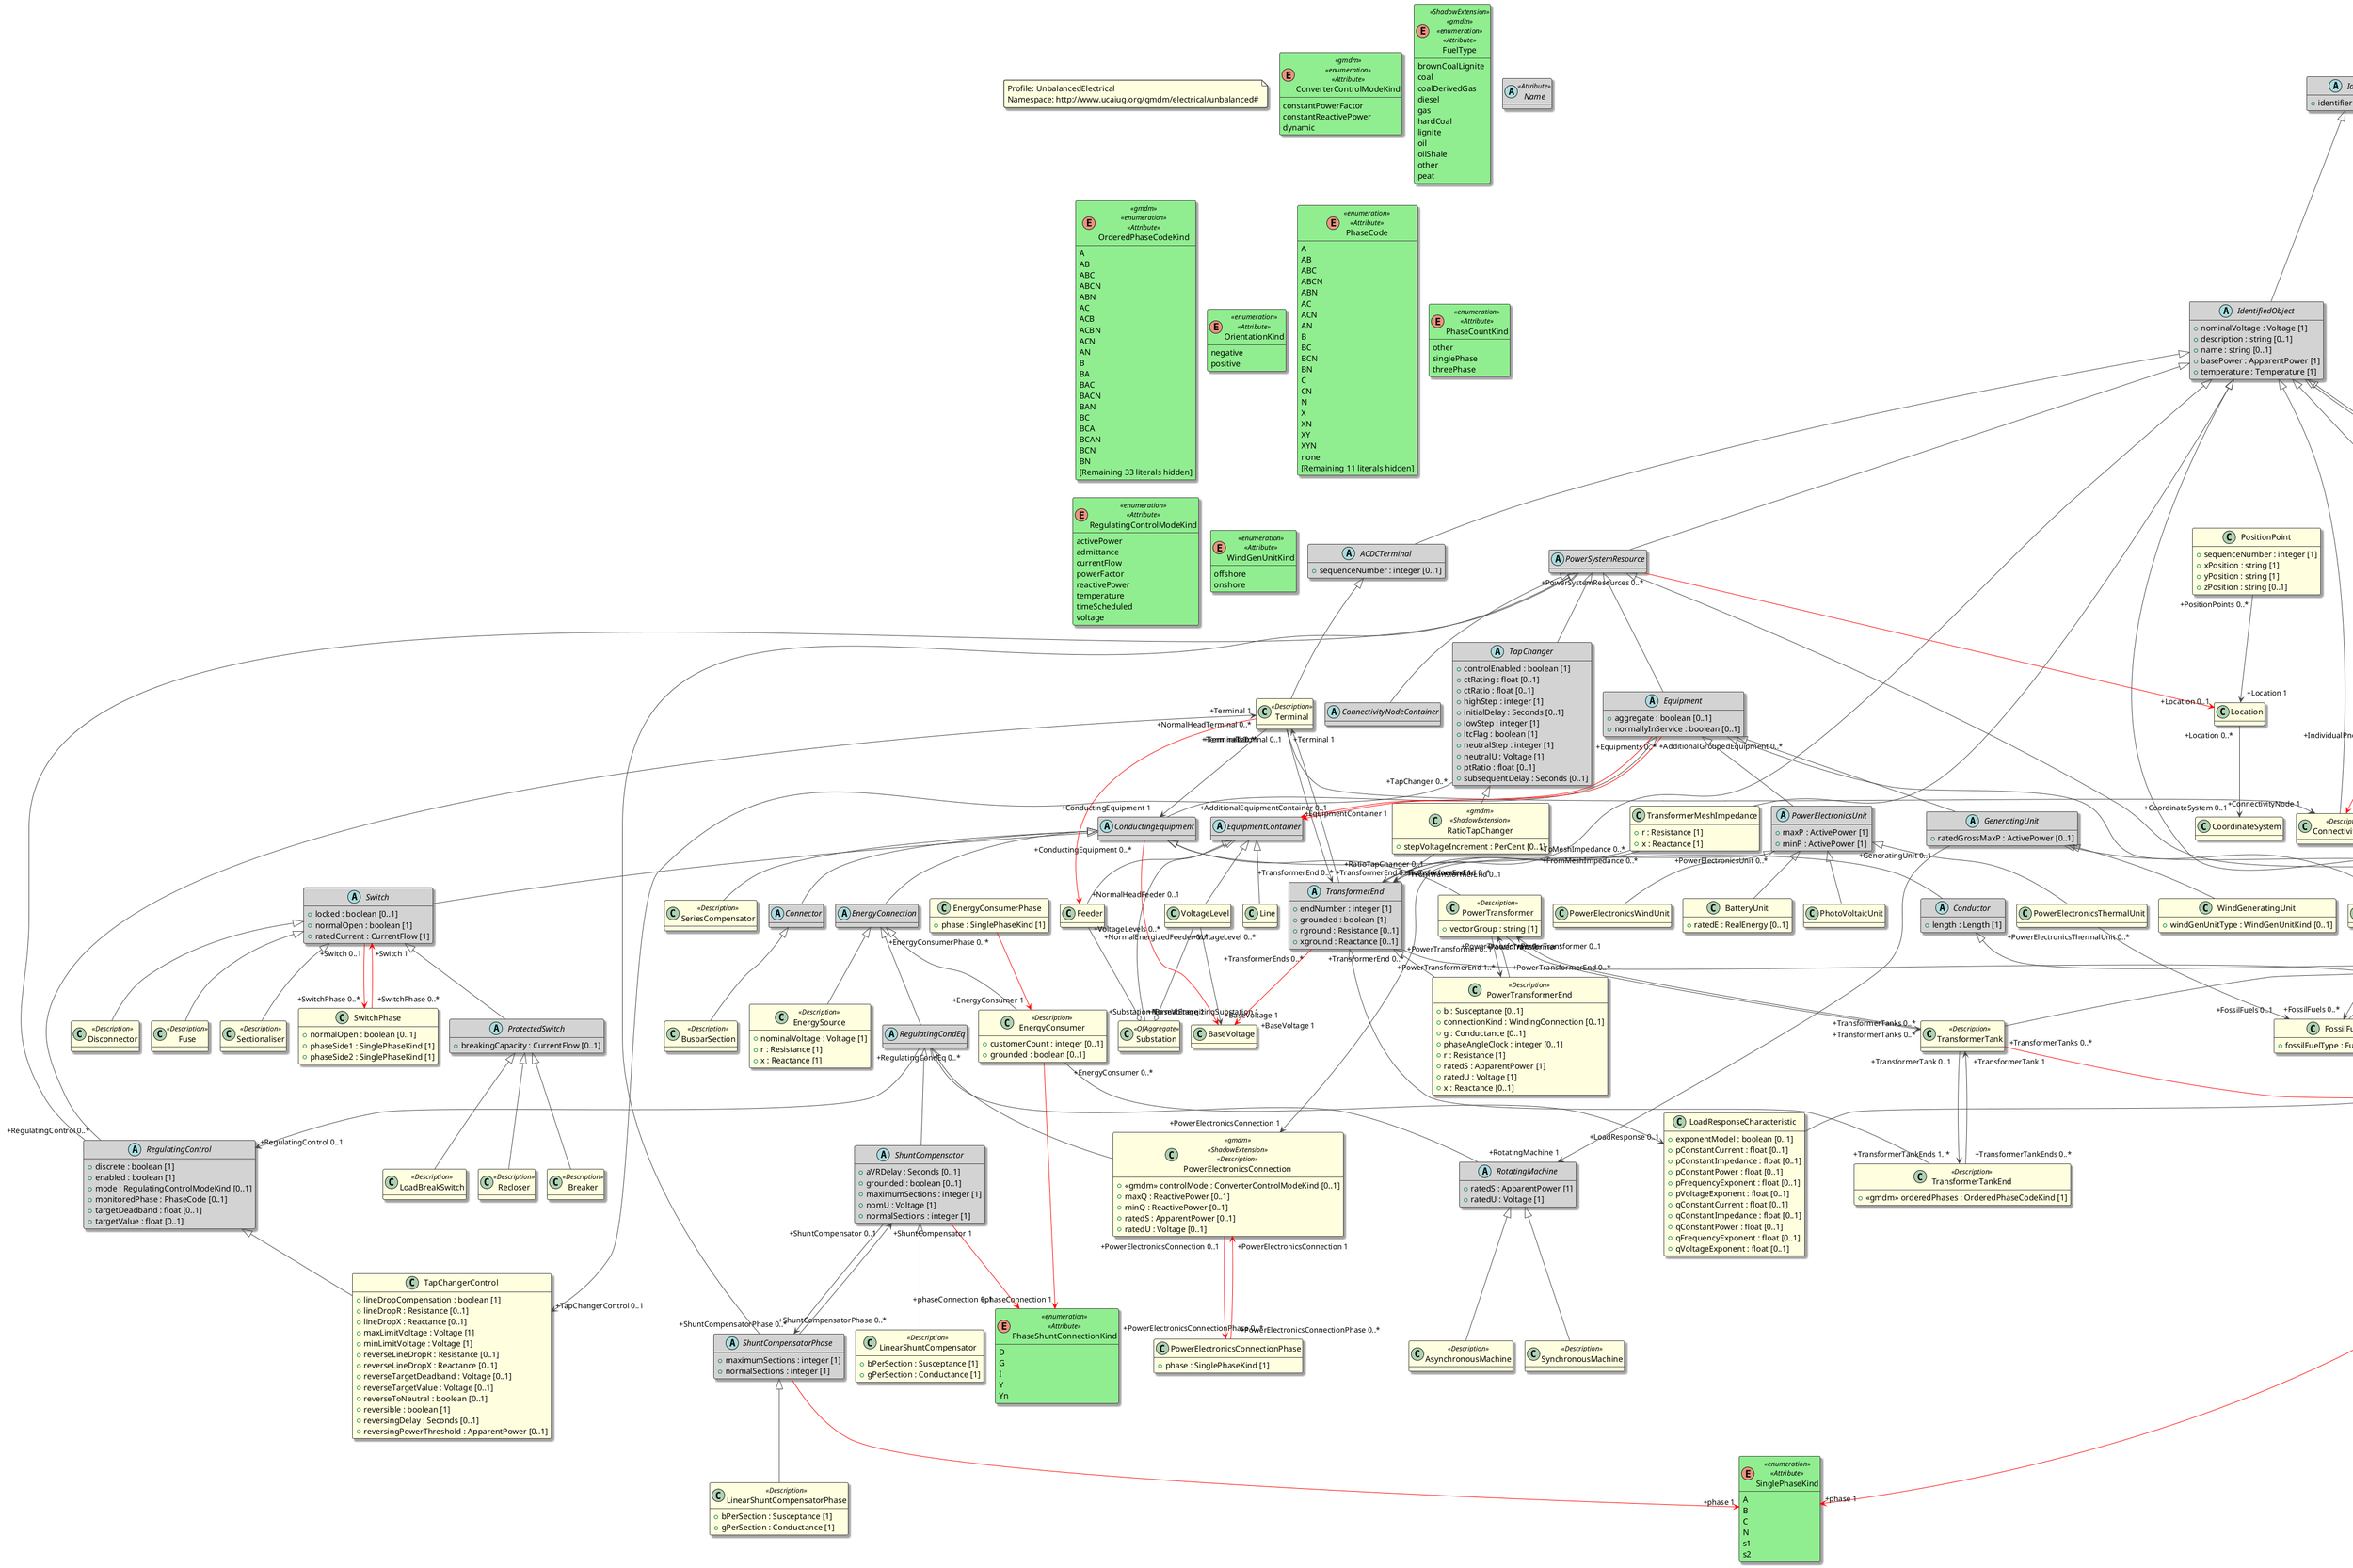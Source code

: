 @startuml
top to bottom direction
hide empty methods

' Here we adjust the horizontal spacing for better spatial rendering (the PlantUML default is ~20)
skinparam nodesep 20
' Here we adjust the vertical spacing for better spatial rendering (the PlantUML default is ~30)
skinparam ranksep 30

skinparam BackgroundColor #FFFFFF
skinparam shadowing false
skinparam RoundCorner 5
skinparam BorderColor #454645
skinparam ArrowColor #454645
skinparam FontColor #000000

skinparam class {
  ' Concrete classes style definition
  BackgroundColor #FFFFE0
  FontColor #000000
  AttributeFontColor #000000
  StereotypeFontColor #000000
  HeaderFontColor #000000
  BorderColor #454645
  BorderThickness 1
  
  ' Abstract classes style definition
  BackgroundColor<<abstract>> #D3D3D3
  FontColor<<abstract>> #000000
  AttributeFontColor<<abstract>> #000000
  StereotypeFontColor<<abstract>> #000000
  HeaderFontColor<<abstract>> #000000
  BorderColor<<abstract>> #454645
  BorderThickness<<abstract>> 1
  
  ' Enumerations style definition
  BackgroundColor<<enumeration>> #90EE90
  FontColor<<enumeration>> #000000
  AttributeFontColor<<enumeration>> #000000
  StereotypeFontColor<<enumeration>> #000000
  HeaderFontColor <<enumeration>> #000000
  BorderColor<<enumeration>> #454645
  BorderThickness<<enumeration>> 1
  
  ' CIMDatatypes style definition
  BackgroundColor<<CIMDatatype>> #FFEBCD
  FontColor<<CIMDatatype>> #000000
  AttributeFontColor<<CIMDatatype>> #000000
  StereotypeFontColor<<CIMDatatype>> #000000
  HeaderFontColor<<CIMDatatype>> #000000
  BorderColor<<CIMDatatype>> #454645
  BorderThickness<<CIMDatatype>> 1
  
  ' Compound classes style definition
  BackgroundColor<<Compound>> #FFEBCD
  FontColor<<Compound>> #000000
  AttributeFontColor<<Compound>> #000000
  StereotypeFontColor<<Compound>> #000000
  HeaderFontColor<<Compound>> #000000
  BorderColor<<Compound>> #454645
  BorderThickness<<Compound>> 1
  
  ' Primitive classes style definition
  BackgroundColor<<Primitive>> #E6E6FF
  FontColor<<Primitive>> #000000
  AttributeFontColor<<Primitive>> #000000
  StereotypeFontColor<<Primitive>> #000000
  HeaderFontColor<<Primitive>> #000000
  BorderColor<<Primitive>> #454645
  BorderThickness<<Primitive>> 1
  
  ' Errors classes style definition
  BackgroundColor<<error>> #FFC0CB
  FontColor<<error>> #000000
  AttributeFontColor<<error>> #000000
  StereotypeFontColor<<error>> #000000
  HeaderFontColor<<error>> #000000
  BorderColor<<error>> #454645
  BorderThickness<<error>> 1
}
skinparam shadowing true

hide <<abstract>> stereotype
hide <<error>> stereotype


skinparam note {
  BorderColor #454645
  BorderThickness 1.5
  FontSize 14
  Font Bold
  FontColor #000000
}
' Add a note towards the upper left corner of the diagram
note as UnbalancedElectricalNote #lightyellow
   Profile: UnbalancedElectrical
   Namespace: http://www.ucaiug.org/gmdm/electrical/unbalanced#
end note

' ACDCTerminal inherits from IdentifiedObject
abstract class ACDCTerminal  <<abstract>> {
   +sequenceNumber : integer [0..1]
}

IdentifiedObject <|-- ACDCTerminal

' ACLineSegment inherits from Conductor
class ACLineSegment <<Description>>  {
}

Conductor <|-- ACLineSegment
ACLineSegment "+ACLineSegments 0..*" --> "+PerLengthImpedance 1" PerLengthImpedance

' ACLineSegmentPhase inherits from PowerSystemResource
class ACLineSegmentPhase <<Description>>  {
   +sequenceNumber : integer [1]
}

PowerSystemResource <|-- ACLineSegmentPhase
ACLineSegmentPhase " " --> "+phase 1" SinglePhaseKind#red
ACLineSegmentPhase "+ACLineSegmentPhases 0..*" --> "+ACLineSegment 0..1" ACLineSegment

' AssetInfo
abstract class AssetInfo  <<abstract>> {
}


' AsynchronousMachine inherits from RotatingMachine
class AsynchronousMachine <<Description>>  {
}

RotatingMachine <|-- AsynchronousMachine

' IdentifiedObject
class IdentifiedObject   {
   +nominalVoltage : Voltage [1]
}


' BatteryUnit inherits from PowerElectronicsUnit
class BatteryUnit   {
   +ratedE : RealEnergy [0..1]
}

PowerElectronicsUnit <|-- BatteryUnit

' Breaker inherits from ProtectedSwitch
class Breaker <<Description>>  {
}

ProtectedSwitch <|-- Breaker

' BusbarSection inherits from Connector
class BusbarSection <<Description>>  {
}

Connector <|-- BusbarSection

' ConductingAssetInfo inherits from AssetInfo
abstract class ConductingAssetInfo  <<abstract>> {
   +ratedVoltage : Voltage [0..1]
}

AssetInfo <|-- ConductingAssetInfo

' ConductingEquipment inherits from Equipment
abstract class ConductingEquipment  <<abstract>> {
}

Equipment <|-- ConductingEquipment
ConductingEquipment "+ConductingEquipment 0..*" --> "+BaseVoltage 1" BaseVoltage#red

' Conductor inherits from ConductingEquipment
abstract class Conductor  <<abstract>> {
   +length : Length [1]
}

ConductingEquipment <|-- Conductor

' ConnectivityNode inherits from IdentifiedObject
class ConnectivityNode <<Description>>  {
}

IdentifiedObject <|-- ConnectivityNode

' ConnectivityNodeContainer inherits from PowerSystemResource
abstract class ConnectivityNodeContainer  <<abstract>> {
}

PowerSystemResource <|-- ConnectivityNodeContainer

' Connector inherits from ConductingEquipment
abstract class Connector  <<abstract>> {
}

ConductingEquipment <|-- Connector

' Enumeration ConverterControlModeKind
enum ConverterControlModeKind <<gmdm>><<enumeration>><<Attribute>>  {
   constantPowerFactor
   constantReactivePower
   dynamic
}

' IdentifiedObject
class IdentifiedObject   {
}


' Diagram
class Diagram   {
   +orientation : OrientationKind [0..1]
   +x1InitialView : float [0..1]
   +x2InitialView : float [0..1]
   +y1InitialView : float [0..1]
   +y2InitialView : float [0..1]
}

Diagram "+Diagram 0..*" --> "+DiagramStyle 0..1" DiagramStyle

' DiagramObject
class DiagramObject   {
   +drawingOrder : integer [0..1]
   +isPolygon : boolean [0..1]
   +offsetX : float [0..1]
   +offsetY : float [0..1]
   +rotation : AngleDegrees [0..1]
}

DiagramObject "+DiagramElements 0..*" --> "+Diagram 1" Diagram
DiagramObject "+StyledObjects 0..*" --> "+DiagramObjectStyle 1" DiagramObjectStyle

' DiagramObjectGluePoint
class DiagramObjectGluePoint   {
}

DiagramObjectGluePoint "+DiagramObjectGluePoint 0..1" --> "+DiagramObjectPoints 1..*" DiagramObjectPoint

' DiagramObjectPoint
class DiagramObjectPoint   {
   +sequenceNumber : integer [0..1]
   +xPosition : float [1]
   +yPosition : float [1]
   +zPosition : float [0..1]
}

DiagramObjectPoint "+DiagramObjectPoints 0..*" --> "+DiagramObject 1" DiagramObject

' IdentifiedObject
class IdentifiedObject   {
}


' DiagramStyle
class DiagramStyle   {
}


' Disconnector inherits from Switch
class Disconnector <<Description>>  {
}

Switch <|-- Disconnector

' EnergyConnection inherits from ConductingEquipment
abstract class EnergyConnection  <<abstract>> {
}

ConductingEquipment <|-- EnergyConnection

' EnergyConsumer inherits from EnergyConnection
class EnergyConsumer <<Description>>  {
   +customerCount : integer [0..1]
   +grounded : boolean [0..1]
}

EnergyConnection <|-- EnergyConsumer
EnergyConsumer " " --> "+phaseConnection 1" PhaseShuntConnectionKind#red
EnergyConsumer "+EnergyConsumer 0..*" --> "+LoadResponse 0..1" LoadResponseCharacteristic

' EnergyConsumerPhase
class EnergyConsumerPhase   {
   +phase : SinglePhaseKind [1]
}

EnergyConsumerPhase "+EnergyConsumerPhase 0..*" --> "+EnergyConsumer 1" EnergyConsumer#red

' EnergySource inherits from EnergyConnection
class EnergySource <<Description>>  {
   +nominalVoltage : Voltage [1]
   +r : Resistance [1]
   +x : Reactance [1]
}

EnergyConnection <|-- EnergySource

' Equipment inherits from PowerSystemResource
abstract class Equipment  <<abstract>> {
   +aggregate : boolean [0..1]
   +normallyInService : boolean [0..1]
}

PowerSystemResource <|-- Equipment
Equipment "+AdditionalGroupedEquipment 0..*" --> "+AdditionalEquipmentContainer 0..1" EquipmentContainer#red
Equipment "+Equipments 0..*" --> "+EquipmentContainer 1" EquipmentContainer#red

' EquipmentContainer
abstract class EquipmentContainer  <<abstract>> {
}


' Feeder inherits from EquipmentContainer
class Feeder   {
}

EquipmentContainer <|-- Feeder
Feeder "+NormalEnergizedFeeder 0..*" --o "+NormalEnergizingSubstation 1" Substation

' FossilFuel inherits from IdentifiedObject
class FossilFuel   {
   +fossilFuelType : FuelType [1]
}

IdentifiedObject <|-- FossilFuel

' Enumeration FuelType
enum FuelType <<ShadowExtension>><<gmdm>><<enumeration>><<Attribute>>  {
   brownCoalLignite
   coal
   coalDerivedGas
   diesel
   gas
   hardCoal
   lignite
   oil
   oilShale
   other
   peat
}

' Fuse inherits from Switch
class Fuse <<Description>>  {
}

Switch <|-- Fuse

' GeneratingUnit inherits from Equipment
abstract class GeneratingUnit  <<abstract>> {
   +ratedGrossMaxP : ActivePower [0..1]
}

Equipment <|-- GeneratingUnit
GeneratingUnit "+GeneratingUnit 0..1" --> "+RotatingMachine 1" RotatingMachine

' IdentifiedObject inherits from Identity
abstract class IdentifiedObject  <<abstract>> {
   +description : string [0..1]
   +name : string [0..1]
}

Identity <|-- IdentifiedObject

' Identity
abstract class Identity  <<abstract>> {
   +identifier : string [1]
}


' IndividualPnode inherits from Pnode
class IndividualPnode   {
}

Pnode <|-- IndividualPnode
IndividualPnode "+IndividualPnode 0..1" --> "+ConnectivityNode 1" ConnectivityNode#red

' Line inherits from EquipmentContainer
class Line   {
}

EquipmentContainer <|-- Line

' LinearShuntCompensator inherits from ShuntCompensator
class LinearShuntCompensator <<Description>>  {
   +bPerSection : Susceptance [1]
   +gPerSection : Conductance [1]
}

ShuntCompensator <|-- LinearShuntCompensator

' LinearShuntCompensatorPhase inherits from ShuntCompensatorPhase
class LinearShuntCompensatorPhase <<Description>>  {
   +bPerSection : Susceptance [1]
   +gPerSection : Conductance [1]
}

ShuntCompensatorPhase <|-- LinearShuntCompensatorPhase

' LoadBreakSwitch inherits from ProtectedSwitch
class LoadBreakSwitch <<Description>>  {
}

ProtectedSwitch <|-- LoadBreakSwitch

' LoadResponseCharacteristic inherits from IdentifiedObject
class LoadResponseCharacteristic   {
   +exponentModel : boolean [0..1]
   +pConstantCurrent : float [0..1]
   +pConstantImpedance : float [0..1]
   +pConstantPower : float [0..1]
   +pFrequencyExponent : float [0..1]
   +pVoltageExponent : float [0..1]
   +qConstantCurrent : float [0..1]
   +qConstantImpedance : float [0..1]
   +qConstantPower : float [0..1]
   +qFrequencyExponent : float [0..1]
   +qVoltageExponent : float [0..1]
}

IdentifiedObject <|-- LoadResponseCharacteristic

' IdentifiedObject
class IdentifiedObject <<ShadowExtension>><<gmdm>>  {
}

Location "+Location 0..*" --> "+CoordinateSystem 0..1" CoordinateSystem

' Name
abstract class Name <<Attribute>> <<abstract>> {
}


' NoLoadTest inherits from TransformerTest
class NoLoadTest   {
   +energisedEndVoltage : Voltage [0..1]
   +excitingCurrent : PerCent [0..1]
   +excitingCurrentZero : PerCent [0..1]
   +loss : KiloActivePower [0..1]
   +lossZero : KiloActivePower [0..1]
}

TransformerTest <|-- NoLoadTest
NoLoadTest "+EnergisedEndNoLoadTests 0..*" --> "+EnergisedEnd 1" TransformerEndInfo

' Enumeration OrderedPhaseCodeKind
enum OrderedPhaseCodeKind <<gmdm>><<enumeration>><<Attribute>>  {
   A
   AB
   ABC
   ABCN
   ABN
   AC
   ACB
   ACBN
   ACN
   AN
   B
   BA
   BAC
   BACN
   BAN
   BC
   BCA
   BCAN
   BCN
   BN
   [Remaining 33 literals hidden]
}

' Enumeration OrientationKind
enum OrientationKind <<enumeration>><<Attribute>>  {
   negative
   positive
}

' PerLengthImpedance inherits from PerLengthLineParameter
abstract class PerLengthImpedance  <<abstract>> {
}

PerLengthLineParameter <|-- PerLengthImpedance

' PerLengthLineParameter inherits from IdentifiedObject
abstract class PerLengthLineParameter  <<abstract>> {
}

IdentifiedObject <|-- PerLengthLineParameter

' PerLengthPhaseImpedance inherits from PerLengthImpedance
class PerLengthPhaseImpedance   {
   +conductorCount : integer [1]
}

PerLengthImpedance <|-- PerLengthPhaseImpedance

' Enumeration PhaseCode
enum PhaseCode <<enumeration>><<Attribute>>  {
   A
   AB
   ABC
   ABCN
   ABN
   AC
   ACN
   AN
   B
   BC
   BCN
   BN
   C
   CN
   N
   X
   XN
   XY
   XYN
   none
   [Remaining 11 literals hidden]
}

' Enumeration PhaseCountKind
enum PhaseCountKind <<enumeration>><<Attribute>>  {
   other
   singlePhase
   threePhase
}

' PhaseImpedanceData inherits from Identity
class PhaseImpedanceData   {
   +b : SusceptancePerLength [1]
   +column : integer [1]
   +r : ResistancePerLength [1]
   +row : integer [1]
   +x : ReactancePerLength [1]
}

Identity <|-- PhaseImpedanceData
PhaseImpedanceData "+PhaseImpedanceData 0..*" --> "+PhaseImpedance 1" PerLengthPhaseImpedance

' Enumeration PhaseShuntConnectionKind
enum PhaseShuntConnectionKind <<enumeration>><<Attribute>>  {
   D
   G
   I
   Y
   Yn
}

' PhotoVoltaicUnit inherits from PowerElectronicsUnit
class PhotoVoltaicUnit   {
}

PowerElectronicsUnit <|-- PhotoVoltaicUnit

' Pnode
abstract class Pnode  <<abstract>> {
}


' PositionPoint
class PositionPoint   {
   +sequenceNumber : integer [1]
   +xPosition : string [1]
   +yPosition : string [1]
   +zPosition : string [0..1]
}

PositionPoint "+PositionPoints 0..*" --> "+Location 1" Location

' PowerElectronicsConnection inherits from RegulatingCondEq
class PowerElectronicsConnection <<gmdm>><<ShadowExtension>><<Description>>  {
   +<<gmdm>> controlMode : ConverterControlModeKind [0..1]
   +maxQ : ReactivePower [0..1]
   +minQ : ReactivePower [0..1]
   +ratedS : ApparentPower [0..1]
   +ratedU : Voltage [0..1]
}

RegulatingCondEq <|-- PowerElectronicsConnection
PowerElectronicsConnection "+PowerElectronicsConnection 0..1" --> "+PowerElectronicsConnectionPhase 0..*" PowerElectronicsConnectionPhase#red

' PowerElectronicsConnectionPhase
class PowerElectronicsConnectionPhase   {
   +phase : SinglePhaseKind [1]
}

PowerElectronicsConnectionPhase "+PowerElectronicsConnectionPhase 0..*" --> "+PowerElectronicsConnection 1" PowerElectronicsConnection#red

' PowerElectronicsThermalUnit inherits from PowerElectronicsUnit
class PowerElectronicsThermalUnit   {
}

PowerElectronicsUnit <|-- PowerElectronicsThermalUnit
PowerElectronicsThermalUnit "+PowerElectronicsThermalUnit 0..*" --> "+FossilFuels 0..1" FossilFuel

' PowerElectronicsUnit inherits from Equipment
abstract class PowerElectronicsUnit  <<abstract>> {
   +maxP : ActivePower [1]
   +minP : ActivePower [1]
}

Equipment <|-- PowerElectronicsUnit
PowerElectronicsUnit "+PowerElectronicsUnit 0..*" --> "+PowerElectronicsConnection 1" PowerElectronicsConnection

' PowerElectronicsWindUnit inherits from PowerElectronicsUnit
class PowerElectronicsWindUnit   {
}

PowerElectronicsUnit <|-- PowerElectronicsWindUnit

' PowerSystemResource inherits from IdentifiedObject
abstract class PowerSystemResource  <<abstract>> {
}

IdentifiedObject <|-- PowerSystemResource
PowerSystemResource "+PowerSystemResources 0..*" --> "+Location 0..1" Location#red

' PowerTransformer inherits from ConductingEquipment
class PowerTransformer <<Description>>  {
   +vectorGroup : string [1]
}

ConductingEquipment <|-- PowerTransformer
PowerTransformer "+PowerTransformer 0..1" --> "+PowerTransformerEnd 1..*" PowerTransformerEnd
PowerTransformer "+PowerTransformer 0..1" --> "+TransformerTanks 0..*" TransformerTank

' PowerTransformerEnd inherits from TransformerEnd
class PowerTransformerEnd <<Description>>  {
   +b : Susceptance [0..1]
   +connectionKind : WindingConnection [0..1]
   +g : Conductance [0..1]
   +phaseAngleClock : integer [0..1]
   +r : Resistance [1]
   +ratedS : ApparentPower [1]
   +ratedU : Voltage [1]
   +x : Reactance [0..1]
}

TransformerEnd <|-- PowerTransformerEnd
PowerTransformerEnd "+PowerTransformerEnd 0..*" --> "+PowerTransformer 1" PowerTransformer

' ProtectedSwitch inherits from Switch
abstract class ProtectedSwitch  <<abstract>> {
   +breakingCapacity : CurrentFlow [0..1]
}

Switch <|-- ProtectedSwitch

' RatioTapChanger inherits from TapChanger
class RatioTapChanger <<gmdm>><<ShadowExtension>>  {
   +stepVoltageIncrement : PerCent [0..1]
}

TapChanger <|-- RatioTapChanger
RatioTapChanger "+RatioTapChanger 0..1" --> "+TransformerEnd 1" TransformerEnd

' Recloser inherits from ProtectedSwitch
class Recloser <<Description>>  {
}

ProtectedSwitch <|-- Recloser

' RegulatingCondEq inherits from EnergyConnection
abstract class RegulatingCondEq  <<abstract>> {
}

EnergyConnection <|-- RegulatingCondEq
RegulatingCondEq "+RegulatingCondEq 0..*" --> "+RegulatingControl 0..1" RegulatingControl

' RegulatingControl inherits from PowerSystemResource
abstract class RegulatingControl  <<abstract>> {
   +discrete : boolean [1]
   +enabled : boolean [1]
   +mode : RegulatingControlModeKind [0..1]
   +monitoredPhase : PhaseCode [0..1]
   +targetDeadband : float [0..1]
   +targetValue : float [0..1]
}

PowerSystemResource <|-- RegulatingControl
RegulatingControl "+RegulatingControl 0..*" --> "+Terminal 1" Terminal

' Enumeration RegulatingControlModeKind
enum RegulatingControlModeKind <<enumeration>><<Attribute>>  {
   activePower
   admittance
   currentFlow
   powerFactor
   reactivePower
   temperature
   timeScheduled
   voltage
}

' RotatingMachine inherits from RegulatingCondEq
abstract class RotatingMachine  <<abstract>> {
   +ratedS : ApparentPower [1]
   +ratedU : Voltage [1]
}

RegulatingCondEq <|-- RotatingMachine

' Sectionaliser inherits from Switch
class Sectionaliser <<Description>>  {
}

Switch <|-- Sectionaliser

' SeriesCompensator inherits from ConductingEquipment
class SeriesCompensator <<Description>>  {
}

ConductingEquipment <|-- SeriesCompensator

' ShortCircuitTest inherits from TransformerTest
class ShortCircuitTest   {
   +energisedEndStep : integer [0..1]
   +groundedEndStep : integer [0..1]
   +leakageImpedance : Impedance [0..1]
   +leakageImpedanceZero : Impedance [0..1]
   +loss : KiloActivePower [0..1]
   +lossZero : KiloActivePower [0..1]
}

TransformerTest <|-- ShortCircuitTest
ShortCircuitTest "+EnergisedEndShortCircuitTests 0..*" --> "+EnergisedEnd 1" TransformerEndInfo
ShortCircuitTest "+GroundedEndShortCircuitTests 0..*" --> "+GroundedEnds 1..*" TransformerEndInfo

' ShuntCompensator inherits from RegulatingCondEq
abstract class ShuntCompensator  <<abstract>> {
   +aVRDelay : Seconds [0..1]
   +grounded : boolean [0..1]
   +maximumSections : integer [1]
   +nomU : Voltage [1]
   +normalSections : integer [1]
}

RegulatingCondEq <|-- ShuntCompensator
ShuntCompensator " " --> "+phaseConnection 0..1" PhaseShuntConnectionKind#red
ShuntCompensator "+ShuntCompensator 0..1" --> "+ShuntCompensatorPhase 0..*" ShuntCompensatorPhase

' ShuntCompensatorPhase inherits from PowerSystemResource
abstract class ShuntCompensatorPhase  <<abstract>> {
   +maximumSections : integer [1]
   +normalSections : integer [1]
}

PowerSystemResource <|-- ShuntCompensatorPhase
ShuntCompensatorPhase " " --> "+phase 1" SinglePhaseKind#red
ShuntCompensatorPhase "+ShuntCompensatorPhase 0..*" --> "+ShuntCompensator 1" ShuntCompensator

' Enumeration SinglePhaseKind
enum SinglePhaseKind <<enumeration>><<Attribute>>  {
   A
   B
   C
   N
   s1
   s2
}

' Substation inherits from EquipmentContainer
class Substation <<OfAggregate>>  {
}

EquipmentContainer <|-- Substation

' Switch inherits from ConductingEquipment
abstract class Switch  <<abstract>> {
   +locked : boolean [0..1]
   +normalOpen : boolean [1]
   +ratedCurrent : CurrentFlow [1]
}

ConductingEquipment <|-- Switch
Switch "+Switch 0..1" --> "+SwitchPhase 0..*" SwitchPhase#red

' SwitchPhase
class SwitchPhase   {
   +normalOpen : boolean [0..1]
   +phaseSide1 : SinglePhaseKind [1]
   +phaseSide2 : SinglePhaseKind [1]
}

SwitchPhase "+SwitchPhase 0..*" --> "+Switch 1" Switch#red

' SynchronousMachine inherits from RotatingMachine
class SynchronousMachine <<Description>>  {
}

RotatingMachine <|-- SynchronousMachine

' TapChanger inherits from PowerSystemResource
abstract class TapChanger  <<abstract>> {
   +controlEnabled : boolean [1]
   +ctRating : float [0..1]
   +ctRatio : float [0..1]
   +highStep : integer [1]
   +initialDelay : Seconds [0..1]
   +lowStep : integer [1]
   +ltcFlag : boolean [1]
   +neutralStep : integer [1]
   +neutralU : Voltage [1]
   +ptRatio : float [0..1]
   +subsequentDelay : Seconds [0..1]
}

PowerSystemResource <|-- TapChanger
TapChanger "+TapChanger 0..*" --> "+TapChangerControl 0..1" TapChangerControl

' TapChangerControl inherits from RegulatingControl
class TapChangerControl   {
   +lineDropCompensation : boolean [1]
   +lineDropR : Resistance [0..1]
   +lineDropX : Reactance [0..1]
   +maxLimitVoltage : Voltage [1]
   +minLimitVoltage : Voltage [1]
   +reverseLineDropR : Resistance [0..1]
   +reverseLineDropX : Reactance [0..1]
   +reverseTargetDeadband : Voltage [0..1]
   +reverseTargetValue : Voltage [0..1]
   +reverseToNeutral : boolean [0..1]
   +reversible : boolean [1]
   +reversingDelay : Seconds [0..1]
   +reversingPowerThreshold : ApparentPower [0..1]
}

RegulatingControl <|-- TapChangerControl

' Terminal inherits from ACDCTerminal
class Terminal <<Description>>  {
}

ACDCTerminal <|-- Terminal
Terminal "+Terminals 0..*" --> "+ConductingEquipment 1" ConductingEquipment
Terminal "+Terminals 0..*" --> "+ConnectivityNode 1" ConnectivityNode
Terminal "+NormalHeadTerminal 0..*" --> "+NormalHeadFeeder 0..1" Feeder#red
Terminal "+Terminal 0..1" --> "+TransformerEnd 0..1" TransformerEnd

' TextDiagramObject inherits from DiagramObject
class TextDiagramObject   {
   +text : string [1]
}

DiagramObject <|-- TextDiagramObject

' ThermalGeneratingUnit inherits from GeneratingUnit
class ThermalGeneratingUnit   {
}

GeneratingUnit <|-- ThermalGeneratingUnit
ThermalGeneratingUnit "+ThermalGeneratingUnit 0..1" --> "+FossilFuels 0..*" FossilFuel

' TransformerCoreAdmittance inherits from IdentifiedObject
class TransformerCoreAdmittance   {
   +b : Susceptance [1]
   +g : Conductance [1]
}

IdentifiedObject <|-- TransformerCoreAdmittance

' TransformerEnd inherits from IdentifiedObject
abstract class TransformerEnd  <<abstract>> {
   +endNumber : integer [1]
   +grounded : boolean [1]
   +rground : Resistance [0..1]
   +xground : Reactance [0..1]
}

IdentifiedObject <|-- TransformerEnd
TransformerEnd "+TransformerEnds 0..*" --> "+BaseVoltage 1" BaseVoltage#red
TransformerEnd "+TransformerEnd 0..*" --> "+CoreAdmittance 0..1" TransformerCoreAdmittance
TransformerEnd "+TransformerEnd 0..*" --> "+Terminal 1" Terminal

' TransformerEndInfo inherits from ConductingAssetInfo
class TransformerEndInfo   {
   +emergencyS : ApparentPower [0..1]
   +endNumber : integer [1]
   +insulationU : Voltage [0..1]
   +phaseAngleClock : integer [0..1]
   +r : Resistance [0..1]
   +ratedS : ApparentPower [0..1]
   +shortTermS : ApparentPower [0..1]
}

ConductingAssetInfo <|-- TransformerEndInfo
TransformerEndInfo " " --> "+connectionKind 0..1" WindingConnection#red
TransformerEndInfo "+TransformerEndInfos 0..*" --> "+TransformerTankInfo 0..1" TransformerTankInfo

' TransformerMeshImpedance inherits from IdentifiedObject
class TransformerMeshImpedance   {
   +r : Resistance [1]
   +x : Reactance [1]
}

IdentifiedObject <|-- TransformerMeshImpedance
TransformerMeshImpedance "+FromMeshImpedance 0..*" --> "+FromTransformerEnd 0..1" TransformerEnd
TransformerMeshImpedance "+ToMeshImpedance 0..*" --> "+ToTransformerEnd 0..*" TransformerEnd

' TransformerTank inherits from Equipment
class TransformerTank <<Description>>  {
}

Equipment <|-- TransformerTank
TransformerTank "+TransformerTanks 0..*" --> "+PowerTransformer 1" PowerTransformer
TransformerTank "+TransformerTank 0..1" --> "+TransformerTankEnds 1..*" TransformerTankEnd
TransformerTank "+TransformerTanks 0..*" --> "+TransformerTankInfo 0..1" TransformerTankInfo#red

' TransformerTankEnd inherits from TransformerEnd
class TransformerTankEnd <<Description>>  {
   +<<gmdm>> orderedPhases : OrderedPhaseCodeKind [1]
}

TransformerEnd <|-- TransformerTankEnd
TransformerTankEnd "+TransformerTankEnds 0..*" --> "+TransformerTank 1" TransformerTank

' TransformerTankInfo inherits from AssetInfo
class TransformerTankInfo <<ShadowExtension>><<gmdm>>  {
}

AssetInfo <|-- TransformerTankInfo

' IdentifiedObject
abstract class IdentifiedObject  <<abstract>> {
   +basePower : ApparentPower [1]
   +temperature : Temperature [1]
}


' VisibilityLayer
class VisibilityLayer   {
   +drawingOrder : integer [0..1]
}

VisibilityLayer "+VisibilityLayers 0..*" --> "+VisibleObjects 0..*" DiagramObject

' VoltageLevel inherits from EquipmentContainer
class VoltageLevel   {
}

EquipmentContainer <|-- VoltageLevel
VoltageLevel "+VoltageLevel 0..*" --> "+BaseVoltage 1" BaseVoltage
VoltageLevel "+VoltageLevels 0..*" --o "+Substation 1" Substation

' Enumeration WindGenUnitKind
enum WindGenUnitKind <<enumeration>><<Attribute>>  {
   offshore
   onshore
}

' WindGeneratingUnit inherits from GeneratingUnit
class WindGeneratingUnit   {
   +windGenUnitType : WindGenUnitKind [0..1]
}

GeneratingUnit <|-- WindGeneratingUnit

' Enumeration WindingConnection
enum WindingConnection <<enumeration>><<Attribute>>  {
   A
   D
   I
   Y
   Yn
   Z
   Zn
}

@enduml
